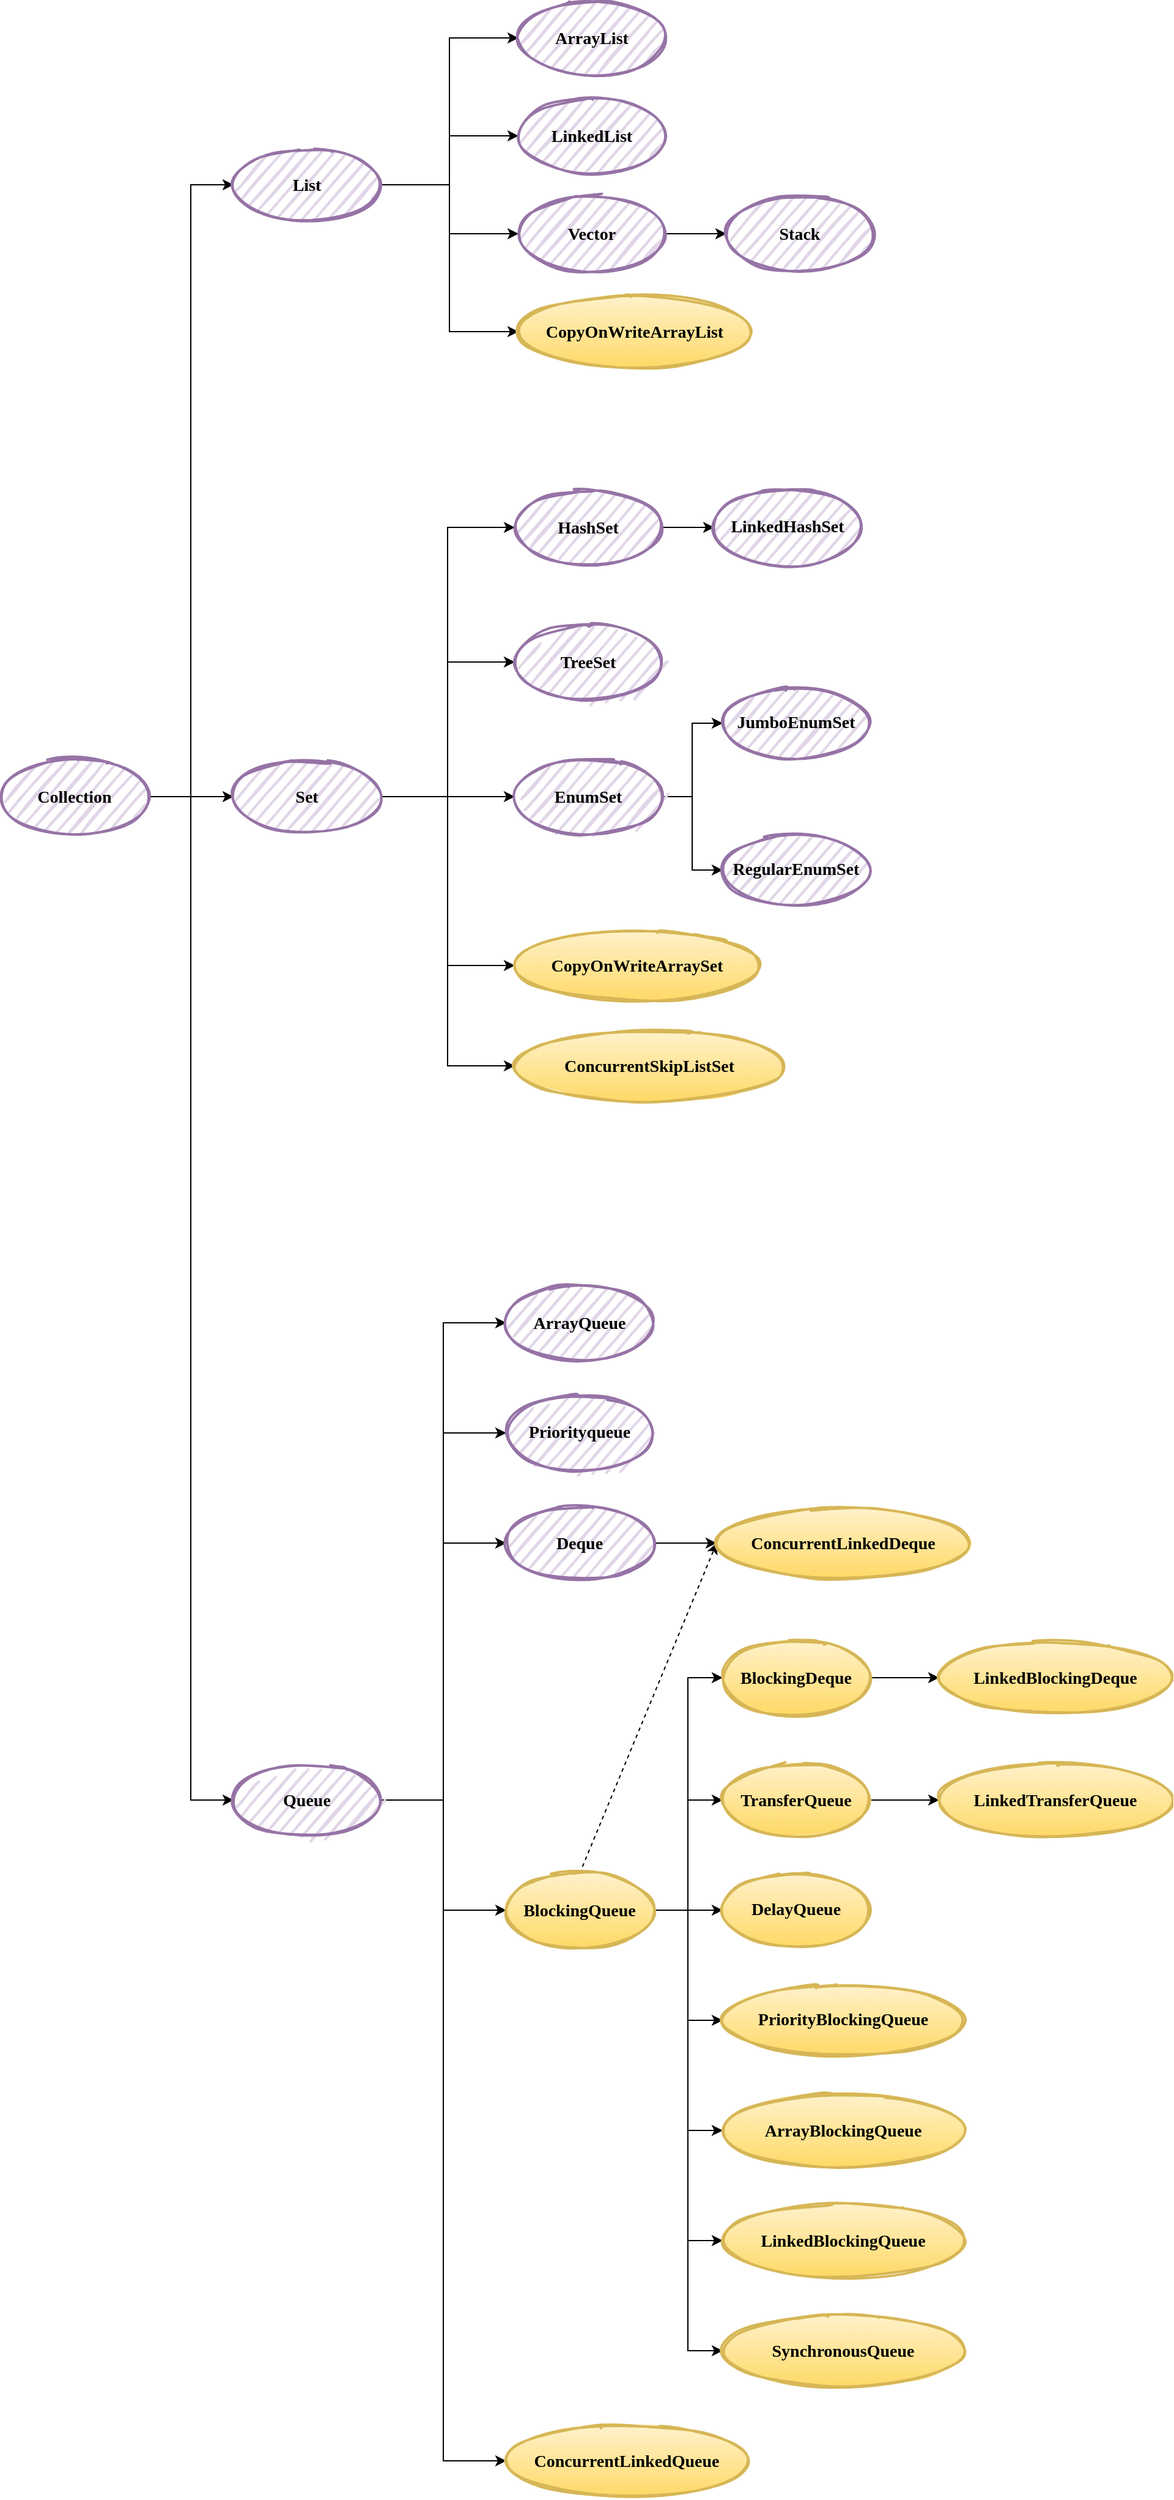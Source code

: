 <mxfile version="20.3.7" type="github">
  <diagram id="IV6zwxyijD398F6HN0bB" name="第 1 页">
    <mxGraphModel dx="3061" dy="277" grid="1" gridSize="10" guides="1" tooltips="1" connect="1" arrows="1" fold="1" page="1" pageScale="1" pageWidth="827" pageHeight="1169" math="0" shadow="0">
      <root>
        <mxCell id="0" />
        <mxCell id="1" parent="0" />
        <mxCell id="DSRnqOe3k9bgnWC6aP-b-98" style="edgeStyle=orthogonalEdgeStyle;rounded=0;orthogonalLoop=1;jettySize=auto;html=1;exitX=1;exitY=0.5;exitDx=0;exitDy=0;entryX=0;entryY=0.5;entryDx=0;entryDy=0;fontFamily=Lucida Console;fontSize=14;" edge="1" parent="1" source="DSRnqOe3k9bgnWC6aP-b-3" target="DSRnqOe3k9bgnWC6aP-b-7">
          <mxGeometry relative="1" as="geometry" />
        </mxCell>
        <mxCell id="DSRnqOe3k9bgnWC6aP-b-99" style="edgeStyle=orthogonalEdgeStyle;rounded=0;orthogonalLoop=1;jettySize=auto;html=1;exitX=1;exitY=0.5;exitDx=0;exitDy=0;entryX=0;entryY=0.5;entryDx=0;entryDy=0;fontFamily=Lucida Console;fontSize=14;" edge="1" parent="1" source="DSRnqOe3k9bgnWC6aP-b-3" target="DSRnqOe3k9bgnWC6aP-b-5">
          <mxGeometry relative="1" as="geometry" />
        </mxCell>
        <mxCell id="DSRnqOe3k9bgnWC6aP-b-100" style="edgeStyle=orthogonalEdgeStyle;rounded=0;orthogonalLoop=1;jettySize=auto;html=1;exitX=1;exitY=0.5;exitDx=0;exitDy=0;entryX=0;entryY=0.5;entryDx=0;entryDy=0;fontFamily=Lucida Console;fontSize=14;" edge="1" parent="1" source="DSRnqOe3k9bgnWC6aP-b-3" target="DSRnqOe3k9bgnWC6aP-b-8">
          <mxGeometry relative="1" as="geometry" />
        </mxCell>
        <mxCell id="DSRnqOe3k9bgnWC6aP-b-3" value="&lt;span style=&quot;font-size: 14px;&quot;&gt;&lt;b style=&quot;&quot;&gt;&lt;font face=&quot;Lucida Console&quot;&gt;Collection&lt;/font&gt;&lt;/b&gt;&lt;/span&gt;" style="ellipse;whiteSpace=wrap;html=1;strokeWidth=2;fillWeight=2;hachureGap=8;fillColor=#e1d5e7;fillStyle=dots;sketch=1;strokeColor=#9673a6;" vertex="1" parent="1">
          <mxGeometry x="-760" y="2110" width="120" height="60" as="geometry" />
        </mxCell>
        <mxCell id="DSRnqOe3k9bgnWC6aP-b-43" style="edgeStyle=orthogonalEdgeStyle;rounded=0;orthogonalLoop=1;jettySize=auto;html=1;exitX=1;exitY=0.5;exitDx=0;exitDy=0;entryX=0;entryY=0.5;entryDx=0;entryDy=0;fontFamily=Lucida Console;fontSize=14;" edge="1" parent="1" source="DSRnqOe3k9bgnWC6aP-b-5" target="DSRnqOe3k9bgnWC6aP-b-11">
          <mxGeometry relative="1" as="geometry" />
        </mxCell>
        <mxCell id="DSRnqOe3k9bgnWC6aP-b-44" style="edgeStyle=orthogonalEdgeStyle;rounded=0;orthogonalLoop=1;jettySize=auto;html=1;exitX=1;exitY=0.5;exitDx=0;exitDy=0;entryX=0;entryY=0.5;entryDx=0;entryDy=0;fontFamily=Lucida Console;fontSize=14;" edge="1" parent="1" source="DSRnqOe3k9bgnWC6aP-b-5" target="DSRnqOe3k9bgnWC6aP-b-12">
          <mxGeometry relative="1" as="geometry" />
        </mxCell>
        <mxCell id="DSRnqOe3k9bgnWC6aP-b-45" style="edgeStyle=orthogonalEdgeStyle;rounded=0;orthogonalLoop=1;jettySize=auto;html=1;exitX=1;exitY=0.5;exitDx=0;exitDy=0;entryX=0;entryY=0.5;entryDx=0;entryDy=0;fontFamily=Lucida Console;fontSize=14;" edge="1" parent="1" source="DSRnqOe3k9bgnWC6aP-b-5" target="DSRnqOe3k9bgnWC6aP-b-10">
          <mxGeometry relative="1" as="geometry" />
        </mxCell>
        <mxCell id="DSRnqOe3k9bgnWC6aP-b-46" style="edgeStyle=orthogonalEdgeStyle;rounded=0;orthogonalLoop=1;jettySize=auto;html=1;exitX=1;exitY=0.5;exitDx=0;exitDy=0;entryX=0;entryY=0.5;entryDx=0;entryDy=0;fontFamily=Lucida Console;fontSize=14;" edge="1" parent="1" source="DSRnqOe3k9bgnWC6aP-b-5" target="DSRnqOe3k9bgnWC6aP-b-19">
          <mxGeometry relative="1" as="geometry" />
        </mxCell>
        <mxCell id="DSRnqOe3k9bgnWC6aP-b-5" value="&lt;span style=&quot;font-size: 14px;&quot;&gt;&lt;b style=&quot;&quot;&gt;&lt;font face=&quot;Lucida Console&quot;&gt;List&lt;/font&gt;&lt;/b&gt;&lt;/span&gt;" style="ellipse;whiteSpace=wrap;html=1;strokeWidth=2;fillWeight=2;hachureGap=8;fillColor=#e1d5e7;fillStyle=dots;sketch=1;strokeColor=#9673a6;" vertex="1" parent="1">
          <mxGeometry x="-570" y="1610" width="120" height="60" as="geometry" />
        </mxCell>
        <mxCell id="DSRnqOe3k9bgnWC6aP-b-48" style="edgeStyle=orthogonalEdgeStyle;rounded=0;orthogonalLoop=1;jettySize=auto;html=1;exitX=1;exitY=0.5;exitDx=0;exitDy=0;entryX=0;entryY=0.5;entryDx=0;entryDy=0;fontFamily=Lucida Console;fontSize=14;" edge="1" parent="1" source="DSRnqOe3k9bgnWC6aP-b-7" target="DSRnqOe3k9bgnWC6aP-b-24">
          <mxGeometry relative="1" as="geometry" />
        </mxCell>
        <mxCell id="DSRnqOe3k9bgnWC6aP-b-50" style="edgeStyle=orthogonalEdgeStyle;rounded=0;orthogonalLoop=1;jettySize=auto;html=1;exitX=1;exitY=0.5;exitDx=0;exitDy=0;entryX=0;entryY=0.5;entryDx=0;entryDy=0;fontFamily=Lucida Console;fontSize=14;" edge="1" parent="1" source="DSRnqOe3k9bgnWC6aP-b-7" target="DSRnqOe3k9bgnWC6aP-b-25">
          <mxGeometry relative="1" as="geometry" />
        </mxCell>
        <mxCell id="DSRnqOe3k9bgnWC6aP-b-51" style="edgeStyle=orthogonalEdgeStyle;rounded=0;orthogonalLoop=1;jettySize=auto;html=1;exitX=1;exitY=0.5;exitDx=0;exitDy=0;entryX=0;entryY=0.5;entryDx=0;entryDy=0;fontFamily=Lucida Console;fontSize=14;" edge="1" parent="1" source="DSRnqOe3k9bgnWC6aP-b-7" target="DSRnqOe3k9bgnWC6aP-b-27">
          <mxGeometry relative="1" as="geometry" />
        </mxCell>
        <mxCell id="DSRnqOe3k9bgnWC6aP-b-52" style="edgeStyle=orthogonalEdgeStyle;rounded=0;orthogonalLoop=1;jettySize=auto;html=1;exitX=1;exitY=0.5;exitDx=0;exitDy=0;entryX=0;entryY=0.5;entryDx=0;entryDy=0;fontFamily=Lucida Console;fontSize=14;" edge="1" parent="1" source="DSRnqOe3k9bgnWC6aP-b-7" target="DSRnqOe3k9bgnWC6aP-b-32">
          <mxGeometry relative="1" as="geometry" />
        </mxCell>
        <mxCell id="DSRnqOe3k9bgnWC6aP-b-53" style="edgeStyle=orthogonalEdgeStyle;rounded=0;orthogonalLoop=1;jettySize=auto;html=1;exitX=1;exitY=0.5;exitDx=0;exitDy=0;entryX=0;entryY=0.5;entryDx=0;entryDy=0;fontFamily=Lucida Console;fontSize=14;" edge="1" parent="1" source="DSRnqOe3k9bgnWC6aP-b-7" target="DSRnqOe3k9bgnWC6aP-b-33">
          <mxGeometry relative="1" as="geometry" />
        </mxCell>
        <mxCell id="DSRnqOe3k9bgnWC6aP-b-7" value="&lt;span style=&quot;font-size: 14px;&quot;&gt;&lt;b style=&quot;&quot;&gt;&lt;font face=&quot;Lucida Console&quot;&gt;Set&lt;/font&gt;&lt;/b&gt;&lt;/span&gt;" style="ellipse;whiteSpace=wrap;html=1;strokeWidth=2;fillWeight=2;hachureGap=8;fillColor=#e1d5e7;fillStyle=dots;sketch=1;strokeColor=#9673a6;" vertex="1" parent="1">
          <mxGeometry x="-570" y="2110" width="120" height="60" as="geometry" />
        </mxCell>
        <mxCell id="DSRnqOe3k9bgnWC6aP-b-61" style="edgeStyle=orthogonalEdgeStyle;rounded=0;orthogonalLoop=1;jettySize=auto;html=1;exitX=1;exitY=0.5;exitDx=0;exitDy=0;entryX=0;entryY=0.5;entryDx=0;entryDy=0;fontFamily=Lucida Console;fontSize=14;" edge="1" parent="1" source="DSRnqOe3k9bgnWC6aP-b-8" target="DSRnqOe3k9bgnWC6aP-b-9">
          <mxGeometry relative="1" as="geometry" />
        </mxCell>
        <mxCell id="DSRnqOe3k9bgnWC6aP-b-78" style="edgeStyle=orthogonalEdgeStyle;rounded=0;orthogonalLoop=1;jettySize=auto;html=1;exitX=1;exitY=0.5;exitDx=0;exitDy=0;entryX=0;entryY=0.5;entryDx=0;entryDy=0;fontFamily=Lucida Console;fontSize=14;" edge="1" parent="1" source="DSRnqOe3k9bgnWC6aP-b-8" target="DSRnqOe3k9bgnWC6aP-b-59">
          <mxGeometry relative="1" as="geometry" />
        </mxCell>
        <mxCell id="DSRnqOe3k9bgnWC6aP-b-92" style="edgeStyle=orthogonalEdgeStyle;rounded=0;orthogonalLoop=1;jettySize=auto;html=1;exitX=1;exitY=0.5;exitDx=0;exitDy=0;entryX=0;entryY=0.5;entryDx=0;entryDy=0;fontFamily=Lucida Console;fontSize=14;" edge="1" parent="1" source="DSRnqOe3k9bgnWC6aP-b-8" target="DSRnqOe3k9bgnWC6aP-b-91">
          <mxGeometry relative="1" as="geometry" />
        </mxCell>
        <mxCell id="DSRnqOe3k9bgnWC6aP-b-93" style="edgeStyle=orthogonalEdgeStyle;rounded=0;orthogonalLoop=1;jettySize=auto;html=1;exitX=1;exitY=0.5;exitDx=0;exitDy=0;entryX=0;entryY=0.5;entryDx=0;entryDy=0;fontFamily=Lucida Console;fontSize=14;" edge="1" parent="1" source="DSRnqOe3k9bgnWC6aP-b-8" target="DSRnqOe3k9bgnWC6aP-b-90">
          <mxGeometry relative="1" as="geometry" />
        </mxCell>
        <mxCell id="DSRnqOe3k9bgnWC6aP-b-97" style="edgeStyle=orthogonalEdgeStyle;rounded=0;orthogonalLoop=1;jettySize=auto;html=1;exitX=1;exitY=0.5;exitDx=0;exitDy=0;entryX=0;entryY=0.5;entryDx=0;entryDy=0;fontFamily=Lucida Console;fontSize=14;" edge="1" parent="1" source="DSRnqOe3k9bgnWC6aP-b-8" target="DSRnqOe3k9bgnWC6aP-b-96">
          <mxGeometry relative="1" as="geometry" />
        </mxCell>
        <mxCell id="DSRnqOe3k9bgnWC6aP-b-8" value="&lt;span style=&quot;font-size: 14px;&quot;&gt;&lt;b style=&quot;&quot;&gt;&lt;font face=&quot;Lucida Console&quot;&gt;Queue&lt;/font&gt;&lt;/b&gt;&lt;/span&gt;" style="ellipse;whiteSpace=wrap;html=1;strokeWidth=2;fillWeight=2;hachureGap=8;fillColor=#e1d5e7;fillStyle=dots;sketch=1;strokeColor=#9673a6;" vertex="1" parent="1">
          <mxGeometry x="-570" y="2930" width="120" height="60" as="geometry" />
        </mxCell>
        <mxCell id="DSRnqOe3k9bgnWC6aP-b-95" style="edgeStyle=orthogonalEdgeStyle;rounded=0;orthogonalLoop=1;jettySize=auto;html=1;exitX=1;exitY=0.5;exitDx=0;exitDy=0;entryX=0;entryY=0.5;entryDx=0;entryDy=0;fontFamily=Lucida Console;fontSize=14;" edge="1" parent="1" source="DSRnqOe3k9bgnWC6aP-b-9" target="DSRnqOe3k9bgnWC6aP-b-94">
          <mxGeometry relative="1" as="geometry" />
        </mxCell>
        <mxCell id="DSRnqOe3k9bgnWC6aP-b-9" value="&lt;span style=&quot;font-size: 14px;&quot;&gt;&lt;b style=&quot;&quot;&gt;&lt;font face=&quot;Lucida Console&quot;&gt;Deque&lt;/font&gt;&lt;/b&gt;&lt;/span&gt;" style="ellipse;whiteSpace=wrap;html=1;strokeWidth=2;fillWeight=2;hachureGap=8;fillColor=#e1d5e7;fillStyle=dots;sketch=1;strokeColor=#9673a6;" vertex="1" parent="1">
          <mxGeometry x="-347" y="2720" width="120" height="60" as="geometry" />
        </mxCell>
        <mxCell id="DSRnqOe3k9bgnWC6aP-b-10" value="&lt;span style=&quot;font-size: 14px;&quot;&gt;&lt;b style=&quot;&quot;&gt;&lt;font face=&quot;Lucida Console&quot;&gt;ArrayList&lt;/font&gt;&lt;/b&gt;&lt;/span&gt;" style="ellipse;whiteSpace=wrap;html=1;strokeWidth=2;fillWeight=2;hachureGap=8;fillColor=#e1d5e7;fillStyle=dots;sketch=1;strokeColor=#9673a6;" vertex="1" parent="1">
          <mxGeometry x="-337" y="1490" width="120" height="60" as="geometry" />
        </mxCell>
        <mxCell id="DSRnqOe3k9bgnWC6aP-b-11" value="&lt;span style=&quot;font-size: 14px;&quot;&gt;&lt;b style=&quot;&quot;&gt;&lt;font face=&quot;Lucida Console&quot;&gt;LinkedList&lt;/font&gt;&lt;/b&gt;&lt;/span&gt;" style="ellipse;whiteSpace=wrap;html=1;strokeWidth=2;fillWeight=2;hachureGap=8;fillColor=#e1d5e7;fillStyle=dots;sketch=1;strokeColor=#9673a6;" vertex="1" parent="1">
          <mxGeometry x="-337" y="1570" width="120" height="60" as="geometry" />
        </mxCell>
        <mxCell id="DSRnqOe3k9bgnWC6aP-b-47" style="edgeStyle=orthogonalEdgeStyle;rounded=0;orthogonalLoop=1;jettySize=auto;html=1;exitX=1;exitY=0.5;exitDx=0;exitDy=0;entryX=0;entryY=0.5;entryDx=0;entryDy=0;fontFamily=Lucida Console;fontSize=14;" edge="1" parent="1" source="DSRnqOe3k9bgnWC6aP-b-12" target="DSRnqOe3k9bgnWC6aP-b-13">
          <mxGeometry relative="1" as="geometry" />
        </mxCell>
        <mxCell id="DSRnqOe3k9bgnWC6aP-b-12" value="&lt;span style=&quot;font-size: 14px;&quot;&gt;&lt;b style=&quot;&quot;&gt;&lt;font face=&quot;Lucida Console&quot;&gt;Vector&lt;/font&gt;&lt;/b&gt;&lt;/span&gt;" style="ellipse;whiteSpace=wrap;html=1;strokeWidth=2;fillWeight=2;hachureGap=8;fillColor=#e1d5e7;fillStyle=dots;sketch=1;strokeColor=#9673a6;" vertex="1" parent="1">
          <mxGeometry x="-337" y="1650" width="120" height="60" as="geometry" />
        </mxCell>
        <mxCell id="DSRnqOe3k9bgnWC6aP-b-13" value="&lt;span style=&quot;font-size: 14px;&quot;&gt;&lt;b style=&quot;&quot;&gt;&lt;font face=&quot;Lucida Console&quot;&gt;Stack&lt;/font&gt;&lt;/b&gt;&lt;/span&gt;" style="ellipse;whiteSpace=wrap;html=1;strokeWidth=2;fillWeight=2;hachureGap=8;fillColor=#e1d5e7;fillStyle=dots;sketch=1;strokeColor=#9673a6;" vertex="1" parent="1">
          <mxGeometry x="-167" y="1650" width="120" height="60" as="geometry" />
        </mxCell>
        <mxCell id="DSRnqOe3k9bgnWC6aP-b-19" value="&lt;span style=&quot;font-size: 14px;&quot;&gt;&lt;b style=&quot;&quot;&gt;&lt;font face=&quot;Lucida Console&quot;&gt;CopyOnWriteArrayList&lt;/font&gt;&lt;/b&gt;&lt;/span&gt;" style="ellipse;whiteSpace=wrap;html=1;strokeWidth=2;fillWeight=2;hachureGap=8;fillStyle=dots;sketch=1;fillColor=#fff2cc;strokeColor=#d6b656;gradientColor=#ffd966;" vertex="1" parent="1">
          <mxGeometry x="-337" y="1730" width="190" height="60" as="geometry" />
        </mxCell>
        <mxCell id="DSRnqOe3k9bgnWC6aP-b-55" style="edgeStyle=orthogonalEdgeStyle;rounded=0;orthogonalLoop=1;jettySize=auto;html=1;exitX=1;exitY=0.5;exitDx=0;exitDy=0;entryX=0;entryY=0.5;entryDx=0;entryDy=0;fontFamily=Lucida Console;fontSize=14;" edge="1" parent="1" source="DSRnqOe3k9bgnWC6aP-b-24" target="DSRnqOe3k9bgnWC6aP-b-28">
          <mxGeometry relative="1" as="geometry" />
        </mxCell>
        <mxCell id="DSRnqOe3k9bgnWC6aP-b-24" value="&lt;span style=&quot;font-size: 14px;&quot;&gt;&lt;b style=&quot;&quot;&gt;&lt;font face=&quot;Lucida Console&quot;&gt;HashSet&lt;/font&gt;&lt;/b&gt;&lt;/span&gt;" style="ellipse;whiteSpace=wrap;html=1;strokeWidth=2;fillWeight=2;hachureGap=8;fillColor=#e1d5e7;fillStyle=dots;sketch=1;strokeColor=#9673a6;" vertex="1" parent="1">
          <mxGeometry x="-340" y="1890" width="120" height="60" as="geometry" />
        </mxCell>
        <mxCell id="DSRnqOe3k9bgnWC6aP-b-25" value="&lt;span style=&quot;font-size: 14px;&quot;&gt;&lt;b style=&quot;&quot;&gt;&lt;font face=&quot;Lucida Console&quot;&gt;TreeSet&lt;/font&gt;&lt;/b&gt;&lt;/span&gt;" style="ellipse;whiteSpace=wrap;html=1;strokeWidth=2;fillWeight=2;hachureGap=8;fillColor=#e1d5e7;fillStyle=dots;sketch=1;strokeColor=#9673a6;" vertex="1" parent="1">
          <mxGeometry x="-340" y="2000" width="120" height="60" as="geometry" />
        </mxCell>
        <mxCell id="DSRnqOe3k9bgnWC6aP-b-56" style="edgeStyle=orthogonalEdgeStyle;rounded=0;orthogonalLoop=1;jettySize=auto;html=1;exitX=1;exitY=0.5;exitDx=0;exitDy=0;entryX=0;entryY=0.5;entryDx=0;entryDy=0;fontFamily=Lucida Console;fontSize=14;" edge="1" parent="1" source="DSRnqOe3k9bgnWC6aP-b-27" target="DSRnqOe3k9bgnWC6aP-b-29">
          <mxGeometry relative="1" as="geometry" />
        </mxCell>
        <mxCell id="DSRnqOe3k9bgnWC6aP-b-57" style="edgeStyle=orthogonalEdgeStyle;rounded=0;orthogonalLoop=1;jettySize=auto;html=1;exitX=1;exitY=0.5;exitDx=0;exitDy=0;entryX=0;entryY=0.5;entryDx=0;entryDy=0;fontFamily=Lucida Console;fontSize=14;" edge="1" parent="1" source="DSRnqOe3k9bgnWC6aP-b-27" target="DSRnqOe3k9bgnWC6aP-b-31">
          <mxGeometry relative="1" as="geometry" />
        </mxCell>
        <mxCell id="DSRnqOe3k9bgnWC6aP-b-27" value="&lt;span style=&quot;font-size: 14px;&quot;&gt;&lt;b style=&quot;&quot;&gt;&lt;font face=&quot;Lucida Console&quot;&gt;EnumSet&lt;/font&gt;&lt;/b&gt;&lt;/span&gt;" style="ellipse;whiteSpace=wrap;html=1;strokeWidth=2;fillWeight=2;hachureGap=8;fillColor=#e1d5e7;fillStyle=dots;sketch=1;strokeColor=#9673a6;" vertex="1" parent="1">
          <mxGeometry x="-340" y="2110" width="120" height="60" as="geometry" />
        </mxCell>
        <mxCell id="DSRnqOe3k9bgnWC6aP-b-28" value="&lt;font face=&quot;Lucida Console&quot;&gt;&lt;span style=&quot;font-size: 14px;&quot;&gt;&lt;b&gt;LinkedHashSet&lt;/b&gt;&lt;/span&gt;&lt;/font&gt;" style="ellipse;whiteSpace=wrap;html=1;strokeWidth=2;fillWeight=2;hachureGap=8;fillColor=#e1d5e7;fillStyle=dots;sketch=1;strokeColor=#9673a6;" vertex="1" parent="1">
          <mxGeometry x="-177" y="1890" width="120" height="60" as="geometry" />
        </mxCell>
        <mxCell id="DSRnqOe3k9bgnWC6aP-b-29" value="&lt;font face=&quot;Lucida Console&quot;&gt;&lt;span style=&quot;font-size: 14px;&quot;&gt;&lt;b&gt;JumboEnumSet&lt;/b&gt;&lt;/span&gt;&lt;/font&gt;" style="ellipse;whiteSpace=wrap;html=1;strokeWidth=2;fillWeight=2;hachureGap=8;fillColor=#e1d5e7;fillStyle=dots;sketch=1;strokeColor=#9673a6;" vertex="1" parent="1">
          <mxGeometry x="-170" y="2050" width="120" height="60" as="geometry" />
        </mxCell>
        <mxCell id="DSRnqOe3k9bgnWC6aP-b-31" value="&lt;font face=&quot;Lucida Console&quot;&gt;&lt;span style=&quot;font-size: 14px;&quot;&gt;&lt;b&gt;RegularEnumSet&lt;/b&gt;&lt;/span&gt;&lt;/font&gt;" style="ellipse;whiteSpace=wrap;html=1;strokeWidth=2;fillWeight=2;hachureGap=8;fillColor=#e1d5e7;fillStyle=dots;sketch=1;strokeColor=#9673a6;" vertex="1" parent="1">
          <mxGeometry x="-170" y="2170" width="120" height="60" as="geometry" />
        </mxCell>
        <mxCell id="DSRnqOe3k9bgnWC6aP-b-32" value="&lt;span style=&quot;font-size: 14px;&quot;&gt;&lt;b style=&quot;&quot;&gt;&lt;font face=&quot;Lucida Console&quot;&gt;CopyOnWriteArraySet&lt;/font&gt;&lt;/b&gt;&lt;/span&gt;" style="ellipse;whiteSpace=wrap;html=1;strokeWidth=2;fillWeight=2;hachureGap=8;fillColor=#fff2cc;fillStyle=dots;sketch=1;strokeColor=#d6b656;gradientColor=#ffd966;" vertex="1" parent="1">
          <mxGeometry x="-340" y="2248" width="200" height="60" as="geometry" />
        </mxCell>
        <mxCell id="DSRnqOe3k9bgnWC6aP-b-33" value="&lt;span style=&quot;font-size: 14px;&quot;&gt;&lt;b style=&quot;&quot;&gt;&lt;font face=&quot;Lucida Console&quot;&gt;ConcurrentSkipListSet&lt;/font&gt;&lt;/b&gt;&lt;/span&gt;" style="ellipse;whiteSpace=wrap;html=1;strokeWidth=2;fillWeight=2;hachureGap=8;fillColor=#fff2cc;fillStyle=dots;sketch=1;strokeColor=#d6b656;gradientColor=#ffd966;" vertex="1" parent="1">
          <mxGeometry x="-340" y="2330" width="220" height="60" as="geometry" />
        </mxCell>
        <mxCell id="DSRnqOe3k9bgnWC6aP-b-77" style="edgeStyle=orthogonalEdgeStyle;rounded=0;orthogonalLoop=1;jettySize=auto;html=1;exitX=1;exitY=0.5;exitDx=0;exitDy=0;entryX=0;entryY=0.5;entryDx=0;entryDy=0;fontFamily=Lucida Console;fontSize=14;" edge="1" parent="1" source="DSRnqOe3k9bgnWC6aP-b-59" target="DSRnqOe3k9bgnWC6aP-b-60">
          <mxGeometry relative="1" as="geometry" />
        </mxCell>
        <mxCell id="DSRnqOe3k9bgnWC6aP-b-79" style="edgeStyle=orthogonalEdgeStyle;rounded=0;orthogonalLoop=1;jettySize=auto;html=1;exitX=1;exitY=0.5;exitDx=0;exitDy=0;entryX=0;entryY=0.5;entryDx=0;entryDy=0;fontFamily=Lucida Console;fontSize=14;" edge="1" parent="1" source="DSRnqOe3k9bgnWC6aP-b-59" target="DSRnqOe3k9bgnWC6aP-b-67">
          <mxGeometry relative="1" as="geometry" />
        </mxCell>
        <mxCell id="DSRnqOe3k9bgnWC6aP-b-85" style="edgeStyle=orthogonalEdgeStyle;rounded=0;orthogonalLoop=1;jettySize=auto;html=1;exitX=1;exitY=0.5;exitDx=0;exitDy=0;entryX=0;entryY=0.5;entryDx=0;entryDy=0;fontFamily=Lucida Console;fontSize=14;" edge="1" parent="1" source="DSRnqOe3k9bgnWC6aP-b-59" target="DSRnqOe3k9bgnWC6aP-b-70">
          <mxGeometry relative="1" as="geometry" />
        </mxCell>
        <mxCell id="DSRnqOe3k9bgnWC6aP-b-86" style="edgeStyle=orthogonalEdgeStyle;rounded=0;orthogonalLoop=1;jettySize=auto;html=1;exitX=1;exitY=0.5;exitDx=0;exitDy=0;entryX=0;entryY=0.5;entryDx=0;entryDy=0;fontFamily=Lucida Console;fontSize=14;" edge="1" parent="1" source="DSRnqOe3k9bgnWC6aP-b-59" target="DSRnqOe3k9bgnWC6aP-b-80">
          <mxGeometry relative="1" as="geometry" />
        </mxCell>
        <mxCell id="DSRnqOe3k9bgnWC6aP-b-87" style="edgeStyle=orthogonalEdgeStyle;rounded=0;orthogonalLoop=1;jettySize=auto;html=1;exitX=1;exitY=0.5;exitDx=0;exitDy=0;entryX=0;entryY=0.5;entryDx=0;entryDy=0;fontFamily=Lucida Console;fontSize=14;" edge="1" parent="1" source="DSRnqOe3k9bgnWC6aP-b-59" target="DSRnqOe3k9bgnWC6aP-b-71">
          <mxGeometry relative="1" as="geometry" />
        </mxCell>
        <mxCell id="DSRnqOe3k9bgnWC6aP-b-88" style="edgeStyle=orthogonalEdgeStyle;rounded=0;orthogonalLoop=1;jettySize=auto;html=1;exitX=1;exitY=0.5;exitDx=0;exitDy=0;entryX=0;entryY=0.5;entryDx=0;entryDy=0;fontFamily=Lucida Console;fontSize=14;" edge="1" parent="1" source="DSRnqOe3k9bgnWC6aP-b-59" target="DSRnqOe3k9bgnWC6aP-b-72">
          <mxGeometry relative="1" as="geometry" />
        </mxCell>
        <mxCell id="DSRnqOe3k9bgnWC6aP-b-89" style="edgeStyle=orthogonalEdgeStyle;rounded=0;orthogonalLoop=1;jettySize=auto;html=1;exitX=1;exitY=0.5;exitDx=0;exitDy=0;entryX=0;entryY=0.5;entryDx=0;entryDy=0;fontFamily=Lucida Console;fontSize=14;" edge="1" parent="1" source="DSRnqOe3k9bgnWC6aP-b-59" target="DSRnqOe3k9bgnWC6aP-b-81">
          <mxGeometry relative="1" as="geometry" />
        </mxCell>
        <mxCell id="DSRnqOe3k9bgnWC6aP-b-101" style="rounded=0;orthogonalLoop=1;jettySize=auto;html=1;exitX=0.5;exitY=0;exitDx=0;exitDy=0;entryX=0;entryY=0.5;entryDx=0;entryDy=0;fontFamily=Lucida Console;fontSize=14;dashed=1;" edge="1" parent="1" source="DSRnqOe3k9bgnWC6aP-b-59" target="DSRnqOe3k9bgnWC6aP-b-94">
          <mxGeometry relative="1" as="geometry" />
        </mxCell>
        <mxCell id="DSRnqOe3k9bgnWC6aP-b-59" value="&lt;span style=&quot;font-size: 14px;&quot;&gt;&lt;b style=&quot;&quot;&gt;&lt;font face=&quot;Lucida Console&quot;&gt;BlockingQueue&lt;/font&gt;&lt;/b&gt;&lt;/span&gt;" style="ellipse;whiteSpace=wrap;html=1;strokeWidth=2;fillWeight=2;hachureGap=8;fillColor=#fff2cc;fillStyle=dots;sketch=1;strokeColor=#d6b656;gradientColor=#ffd966;" vertex="1" parent="1">
          <mxGeometry x="-347" y="3020" width="120" height="60" as="geometry" />
        </mxCell>
        <mxCell id="DSRnqOe3k9bgnWC6aP-b-83" style="edgeStyle=orthogonalEdgeStyle;rounded=0;orthogonalLoop=1;jettySize=auto;html=1;exitX=1;exitY=0.5;exitDx=0;exitDy=0;entryX=0;entryY=0.5;entryDx=0;entryDy=0;fontFamily=Lucida Console;fontSize=14;" edge="1" parent="1" source="DSRnqOe3k9bgnWC6aP-b-60" target="DSRnqOe3k9bgnWC6aP-b-82">
          <mxGeometry relative="1" as="geometry" />
        </mxCell>
        <mxCell id="DSRnqOe3k9bgnWC6aP-b-60" value="&lt;span style=&quot;font-size: 14px;&quot;&gt;&lt;b style=&quot;&quot;&gt;&lt;font face=&quot;Lucida Console&quot;&gt;BlockingDeque&lt;/font&gt;&lt;/b&gt;&lt;/span&gt;" style="ellipse;whiteSpace=wrap;html=1;strokeWidth=2;fillWeight=2;hachureGap=8;fillColor=#fff2cc;fillStyle=dots;sketch=1;strokeColor=#d6b656;gradientColor=#ffd966;" vertex="1" parent="1">
          <mxGeometry x="-170" y="2830" width="120" height="60" as="geometry" />
        </mxCell>
        <mxCell id="DSRnqOe3k9bgnWC6aP-b-84" style="edgeStyle=orthogonalEdgeStyle;rounded=0;orthogonalLoop=1;jettySize=auto;html=1;exitX=1;exitY=0.5;exitDx=0;exitDy=0;fontFamily=Lucida Console;fontSize=14;" edge="1" parent="1" source="DSRnqOe3k9bgnWC6aP-b-67" target="DSRnqOe3k9bgnWC6aP-b-68">
          <mxGeometry relative="1" as="geometry" />
        </mxCell>
        <mxCell id="DSRnqOe3k9bgnWC6aP-b-67" value="&lt;span style=&quot;font-size: 14px;&quot;&gt;&lt;b style=&quot;&quot;&gt;&lt;font face=&quot;Lucida Console&quot;&gt;TransferQueue&lt;/font&gt;&lt;/b&gt;&lt;/span&gt;" style="ellipse;whiteSpace=wrap;html=1;strokeWidth=2;fillWeight=2;hachureGap=8;fillColor=#fff2cc;fillStyle=dots;sketch=1;strokeColor=#d6b656;gradientColor=#ffd966;" vertex="1" parent="1">
          <mxGeometry x="-170" y="2930" width="120" height="60" as="geometry" />
        </mxCell>
        <mxCell id="DSRnqOe3k9bgnWC6aP-b-68" value="&lt;span style=&quot;font-size: 14px;&quot;&gt;&lt;b style=&quot;&quot;&gt;&lt;font face=&quot;Lucida Console&quot;&gt;LinkedTransferQueue&lt;/font&gt;&lt;/b&gt;&lt;/span&gt;" style="ellipse;whiteSpace=wrap;html=1;strokeWidth=2;fillWeight=2;hachureGap=8;fillColor=#fff2cc;fillStyle=dots;sketch=1;strokeColor=#d6b656;gradientColor=#ffd966;" vertex="1" parent="1">
          <mxGeometry x="7" y="2930" width="190" height="60" as="geometry" />
        </mxCell>
        <mxCell id="DSRnqOe3k9bgnWC6aP-b-70" value="&lt;font face=&quot;Lucida Console&quot;&gt;&lt;span style=&quot;font-size: 14px;&quot;&gt;&lt;b&gt;DelayQueue&lt;/b&gt;&lt;/span&gt;&lt;/font&gt;" style="ellipse;whiteSpace=wrap;html=1;strokeWidth=2;fillWeight=2;hachureGap=8;fillColor=#fff2cc;fillStyle=dots;sketch=1;strokeColor=#d6b656;gradientColor=#ffd966;" vertex="1" parent="1">
          <mxGeometry x="-170" y="3020" width="120" height="60" as="geometry" />
        </mxCell>
        <mxCell id="DSRnqOe3k9bgnWC6aP-b-71" value="&lt;span style=&quot;font-size: 14px;&quot;&gt;&lt;b style=&quot;&quot;&gt;&lt;font face=&quot;Lucida Console&quot;&gt;ArrayBlockingQueue&lt;/font&gt;&lt;/b&gt;&lt;/span&gt;" style="ellipse;whiteSpace=wrap;html=1;strokeWidth=2;fillWeight=2;hachureGap=8;fillColor=#fff2cc;fillStyle=dots;sketch=1;strokeColor=#d6b656;gradientColor=#ffd966;" vertex="1" parent="1">
          <mxGeometry x="-170" y="3200" width="197" height="60" as="geometry" />
        </mxCell>
        <mxCell id="DSRnqOe3k9bgnWC6aP-b-72" value="&lt;span style=&quot;font-size: 14px;&quot;&gt;&lt;b style=&quot;&quot;&gt;&lt;font face=&quot;Lucida Console&quot;&gt;LinkedBlockingQueue&lt;/font&gt;&lt;/b&gt;&lt;/span&gt;" style="ellipse;whiteSpace=wrap;html=1;strokeWidth=2;fillWeight=2;hachureGap=8;fillColor=#fff2cc;fillStyle=dots;sketch=1;strokeColor=#d6b656;gradientColor=#ffd966;" vertex="1" parent="1">
          <mxGeometry x="-170" y="3290" width="197" height="60" as="geometry" />
        </mxCell>
        <mxCell id="DSRnqOe3k9bgnWC6aP-b-80" value="&lt;font face=&quot;Lucida Console&quot;&gt;&lt;span style=&quot;font-size: 14px;&quot;&gt;&lt;b&gt;PriorityBlockingQueue&lt;br&gt;&lt;/b&gt;&lt;/span&gt;&lt;/font&gt;" style="ellipse;whiteSpace=wrap;html=1;strokeWidth=2;fillWeight=2;hachureGap=8;fillColor=#fff2cc;fillStyle=dots;sketch=1;strokeColor=#d6b656;gradientColor=#ffd966;" vertex="1" parent="1">
          <mxGeometry x="-170" y="3110" width="197" height="60" as="geometry" />
        </mxCell>
        <mxCell id="DSRnqOe3k9bgnWC6aP-b-81" value="&lt;span style=&quot;font-size: 14px;&quot;&gt;&lt;b style=&quot;&quot;&gt;&lt;font face=&quot;Lucida Console&quot;&gt;SynchronousQueue&lt;/font&gt;&lt;/b&gt;&lt;/span&gt;" style="ellipse;whiteSpace=wrap;html=1;strokeWidth=2;fillWeight=2;hachureGap=8;fillColor=#fff2cc;fillStyle=dots;sketch=1;strokeColor=#d6b656;gradientColor=#ffd966;" vertex="1" parent="1">
          <mxGeometry x="-170" y="3380" width="197" height="60" as="geometry" />
        </mxCell>
        <mxCell id="DSRnqOe3k9bgnWC6aP-b-82" value="&lt;span style=&quot;font-size: 14px;&quot;&gt;&lt;b style=&quot;&quot;&gt;&lt;font face=&quot;Lucida Console&quot;&gt;LinkedBlockingDeque&lt;/font&gt;&lt;/b&gt;&lt;/span&gt;" style="ellipse;whiteSpace=wrap;html=1;strokeWidth=2;fillWeight=2;hachureGap=8;fillColor=#fff2cc;fillStyle=dots;sketch=1;strokeColor=#d6b656;gradientColor=#ffd966;" vertex="1" parent="1">
          <mxGeometry x="7" y="2830" width="190" height="60" as="geometry" />
        </mxCell>
        <mxCell id="DSRnqOe3k9bgnWC6aP-b-90" value="&lt;font face=&quot;Lucida Console&quot;&gt;&lt;span style=&quot;font-size: 14px;&quot;&gt;&lt;b&gt;Priorityqueue&lt;/b&gt;&lt;/span&gt;&lt;/font&gt;" style="ellipse;whiteSpace=wrap;html=1;strokeWidth=2;fillWeight=2;hachureGap=8;fillColor=#e1d5e7;fillStyle=dots;sketch=1;strokeColor=#9673a6;" vertex="1" parent="1">
          <mxGeometry x="-347" y="2630" width="120" height="60" as="geometry" />
        </mxCell>
        <mxCell id="DSRnqOe3k9bgnWC6aP-b-91" value="&lt;span style=&quot;font-size: 14px;&quot;&gt;&lt;b style=&quot;&quot;&gt;&lt;font face=&quot;Lucida Console&quot;&gt;ArrayQueue&lt;/font&gt;&lt;/b&gt;&lt;/span&gt;" style="ellipse;whiteSpace=wrap;html=1;strokeWidth=2;fillWeight=2;hachureGap=8;fillColor=#e1d5e7;fillStyle=dots;sketch=1;strokeColor=#9673a6;" vertex="1" parent="1">
          <mxGeometry x="-347" y="2540" width="120" height="60" as="geometry" />
        </mxCell>
        <mxCell id="DSRnqOe3k9bgnWC6aP-b-94" value="&lt;span style=&quot;font-size: 14px;&quot;&gt;&lt;b style=&quot;&quot;&gt;&lt;font face=&quot;Lucida Console&quot;&gt;ConcurrentLinkedDeque&lt;/font&gt;&lt;/b&gt;&lt;/span&gt;" style="ellipse;whiteSpace=wrap;html=1;strokeWidth=2;fillWeight=2;hachureGap=8;fillColor=#fff2cc;fillStyle=dots;sketch=1;strokeColor=#d6b656;gradientColor=#ffd966;" vertex="1" parent="1">
          <mxGeometry x="-175" y="2720" width="207" height="60" as="geometry" />
        </mxCell>
        <mxCell id="DSRnqOe3k9bgnWC6aP-b-96" value="&lt;span style=&quot;font-size: 14px;&quot;&gt;&lt;b style=&quot;&quot;&gt;&lt;font face=&quot;Lucida Console&quot;&gt;ConcurrentLinkedQueue&lt;/font&gt;&lt;/b&gt;&lt;/span&gt;" style="ellipse;whiteSpace=wrap;html=1;strokeWidth=2;fillWeight=2;hachureGap=8;fillColor=#fff2cc;fillStyle=dots;sketch=1;strokeColor=#d6b656;gradientColor=#ffd966;" vertex="1" parent="1">
          <mxGeometry x="-347" y="3470" width="197" height="60" as="geometry" />
        </mxCell>
      </root>
    </mxGraphModel>
  </diagram>
</mxfile>
